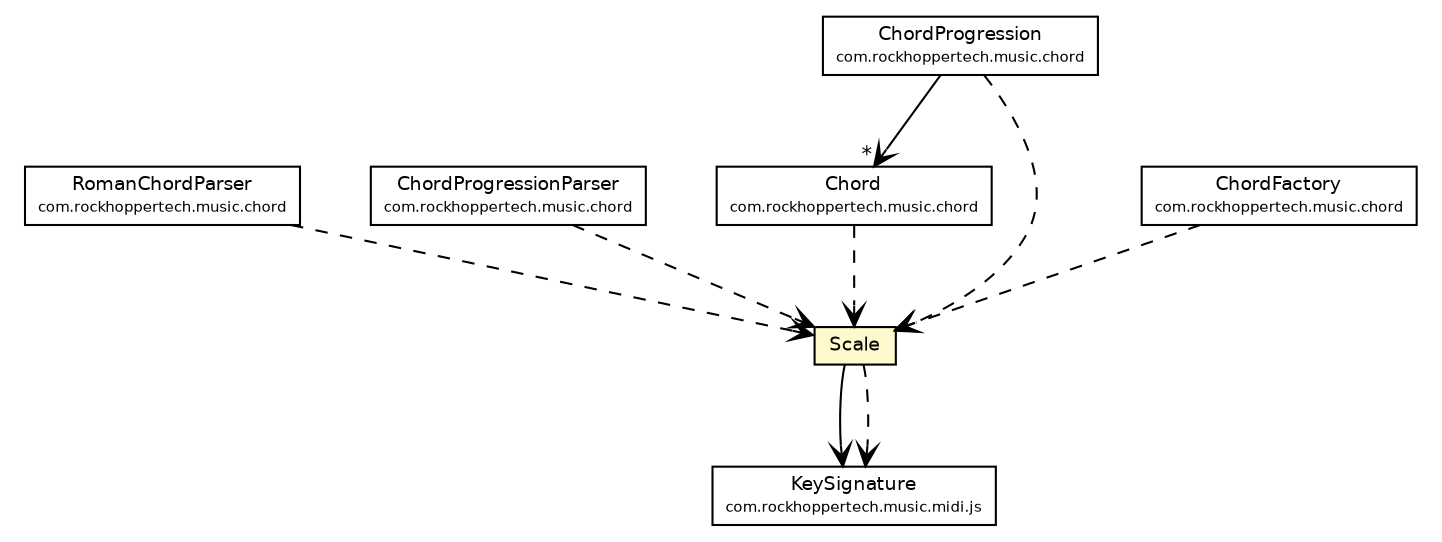 #!/usr/local/bin/dot
#
# Class diagram 
# Generated by UMLGraph version R5_6-24-gf6e263 (http://www.umlgraph.org/)
#

digraph G {
	edge [fontname="Helvetica",fontsize=10,labelfontname="Helvetica",labelfontsize=10];
	node [fontname="Helvetica",fontsize=10,shape=plaintext];
	nodesep=0.25;
	ranksep=0.5;
	// com.rockhoppertech.music.chord.RomanChordParser
	c5824 [label=<<table title="com.rockhoppertech.music.chord.RomanChordParser" border="0" cellborder="1" cellspacing="0" cellpadding="2" port="p" href="../chord/RomanChordParser.html">
		<tr><td><table border="0" cellspacing="0" cellpadding="1">
<tr><td align="center" balign="center"> RomanChordParser </td></tr>
<tr><td align="center" balign="center"><font point-size="7.0"> com.rockhoppertech.music.chord </font></td></tr>
		</table></td></tr>
		</table>>, URL="../chord/RomanChordParser.html", fontname="Helvetica", fontcolor="black", fontsize=9.0];
	// com.rockhoppertech.music.chord.ChordProgressionParser
	c5826 [label=<<table title="com.rockhoppertech.music.chord.ChordProgressionParser" border="0" cellborder="1" cellspacing="0" cellpadding="2" port="p" href="../chord/ChordProgressionParser.html">
		<tr><td><table border="0" cellspacing="0" cellpadding="1">
<tr><td align="center" balign="center"> ChordProgressionParser </td></tr>
<tr><td align="center" balign="center"><font point-size="7.0"> com.rockhoppertech.music.chord </font></td></tr>
		</table></td></tr>
		</table>>, URL="../chord/ChordProgressionParser.html", fontname="Helvetica", fontcolor="black", fontsize=9.0];
	// com.rockhoppertech.music.chord.ChordProgression
	c5827 [label=<<table title="com.rockhoppertech.music.chord.ChordProgression" border="0" cellborder="1" cellspacing="0" cellpadding="2" port="p" href="../chord/ChordProgression.html">
		<tr><td><table border="0" cellspacing="0" cellpadding="1">
<tr><td align="center" balign="center"> ChordProgression </td></tr>
<tr><td align="center" balign="center"><font point-size="7.0"> com.rockhoppertech.music.chord </font></td></tr>
		</table></td></tr>
		</table>>, URL="../chord/ChordProgression.html", fontname="Helvetica", fontcolor="black", fontsize=9.0];
	// com.rockhoppertech.music.chord.ChordFactory
	c5828 [label=<<table title="com.rockhoppertech.music.chord.ChordFactory" border="0" cellborder="1" cellspacing="0" cellpadding="2" port="p" href="../chord/ChordFactory.html">
		<tr><td><table border="0" cellspacing="0" cellpadding="1">
<tr><td align="center" balign="center"> ChordFactory </td></tr>
<tr><td align="center" balign="center"><font point-size="7.0"> com.rockhoppertech.music.chord </font></td></tr>
		</table></td></tr>
		</table>>, URL="../chord/ChordFactory.html", fontname="Helvetica", fontcolor="black", fontsize=9.0];
	// com.rockhoppertech.music.chord.Chord
	c5830 [label=<<table title="com.rockhoppertech.music.chord.Chord" border="0" cellborder="1" cellspacing="0" cellpadding="2" port="p" href="../chord/Chord.html">
		<tr><td><table border="0" cellspacing="0" cellpadding="1">
<tr><td align="center" balign="center"> Chord </td></tr>
<tr><td align="center" balign="center"><font point-size="7.0"> com.rockhoppertech.music.chord </font></td></tr>
		</table></td></tr>
		</table>>, URL="../chord/Chord.html", fontname="Helvetica", fontcolor="black", fontsize=9.0];
	// com.rockhoppertech.music.midi.js.KeySignature
	c5863 [label=<<table title="com.rockhoppertech.music.midi.js.KeySignature" border="0" cellborder="1" cellspacing="0" cellpadding="2" port="p" href="../midi/js/KeySignature.html">
		<tr><td><table border="0" cellspacing="0" cellpadding="1">
<tr><td align="center" balign="center"> KeySignature </td></tr>
<tr><td align="center" balign="center"><font point-size="7.0"> com.rockhoppertech.music.midi.js </font></td></tr>
		</table></td></tr>
		</table>>, URL="../midi/js/KeySignature.html", fontname="Helvetica", fontcolor="black", fontsize=9.0];
	// com.rockhoppertech.music.scale.Scale
	c5891 [label=<<table title="com.rockhoppertech.music.scale.Scale" border="0" cellborder="1" cellspacing="0" cellpadding="2" port="p" bgcolor="lemonChiffon" href="./Scale.html">
		<tr><td><table border="0" cellspacing="0" cellpadding="1">
<tr><td align="center" balign="center"> Scale </td></tr>
		</table></td></tr>
		</table>>, URL="./Scale.html", fontname="Helvetica", fontcolor="black", fontsize=9.0];
	// com.rockhoppertech.music.chord.ChordProgression NAVASSOC com.rockhoppertech.music.chord.Chord
	c5827:p -> c5830:p [taillabel="", label="", headlabel="*", fontname="Helvetica", fontcolor="black", fontsize=10.0, color="black", arrowhead=open];
	// com.rockhoppertech.music.scale.Scale NAVASSOC com.rockhoppertech.music.midi.js.KeySignature
	c5891:p -> c5863:p [taillabel="", label="", headlabel="", fontname="Helvetica", fontcolor="black", fontsize=10.0, color="black", arrowhead=open];
	// com.rockhoppertech.music.chord.RomanChordParser DEPEND com.rockhoppertech.music.scale.Scale
	c5824:p -> c5891:p [taillabel="", label="", headlabel="", fontname="Helvetica", fontcolor="black", fontsize=10.0, color="black", arrowhead=open, style=dashed];
	// com.rockhoppertech.music.chord.ChordProgressionParser DEPEND com.rockhoppertech.music.scale.Scale
	c5826:p -> c5891:p [taillabel="", label="", headlabel="", fontname="Helvetica", fontcolor="black", fontsize=10.0, color="black", arrowhead=open, style=dashed];
	// com.rockhoppertech.music.chord.ChordProgression DEPEND com.rockhoppertech.music.scale.Scale
	c5827:p -> c5891:p [taillabel="", label="", headlabel="", fontname="Helvetica", fontcolor="black", fontsize=10.0, color="black", arrowhead=open, style=dashed];
	// com.rockhoppertech.music.chord.ChordFactory DEPEND com.rockhoppertech.music.scale.Scale
	c5828:p -> c5891:p [taillabel="", label="", headlabel="", fontname="Helvetica", fontcolor="black", fontsize=10.0, color="black", arrowhead=open, style=dashed];
	// com.rockhoppertech.music.chord.Chord DEPEND com.rockhoppertech.music.scale.Scale
	c5830:p -> c5891:p [taillabel="", label="", headlabel="", fontname="Helvetica", fontcolor="black", fontsize=10.0, color="black", arrowhead=open, style=dashed];
	// com.rockhoppertech.music.scale.Scale DEPEND com.rockhoppertech.music.midi.js.KeySignature
	c5891:p -> c5863:p [taillabel="", label="", headlabel="", fontname="Helvetica", fontcolor="black", fontsize=10.0, color="black", arrowhead=open, style=dashed];
}

